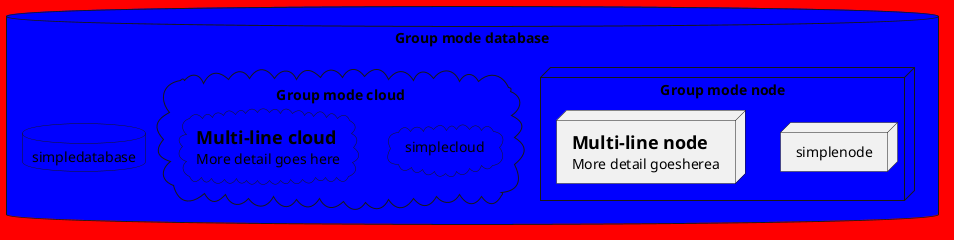 {
  "sha1": "ms0jrod0e7rlh4bo5l8towqiqqrvwaa",
  "insertion": {
    "when": "2024-06-03T18:59:35.581Z",
    "url": "http://forum.plantuml.net/8359/group-components-cant-be-set-transparent",
    "user": "plantuml@gmail.com"
  }
}
@startuml
skinparam backgroundColor red
'skinparam nodeBackgroundColor
skinparam cloudBackgroundColor transparent
skinparam databaseBackgroundColor blue


database "Group mode database" {
	node "Group mode node" {
	  node simplenode
	  node multilinenode[
	    = Multi-line node
	    More detail goesherea
	  ]
	}
	
	cloud "Group mode cloud" {
	  cloud simplecloud
	  cloud multilinecloud[
	    = Multi-line cloud
	    More detail goes here
	  ]
	}

  database simpledatabase
}
@enduml
